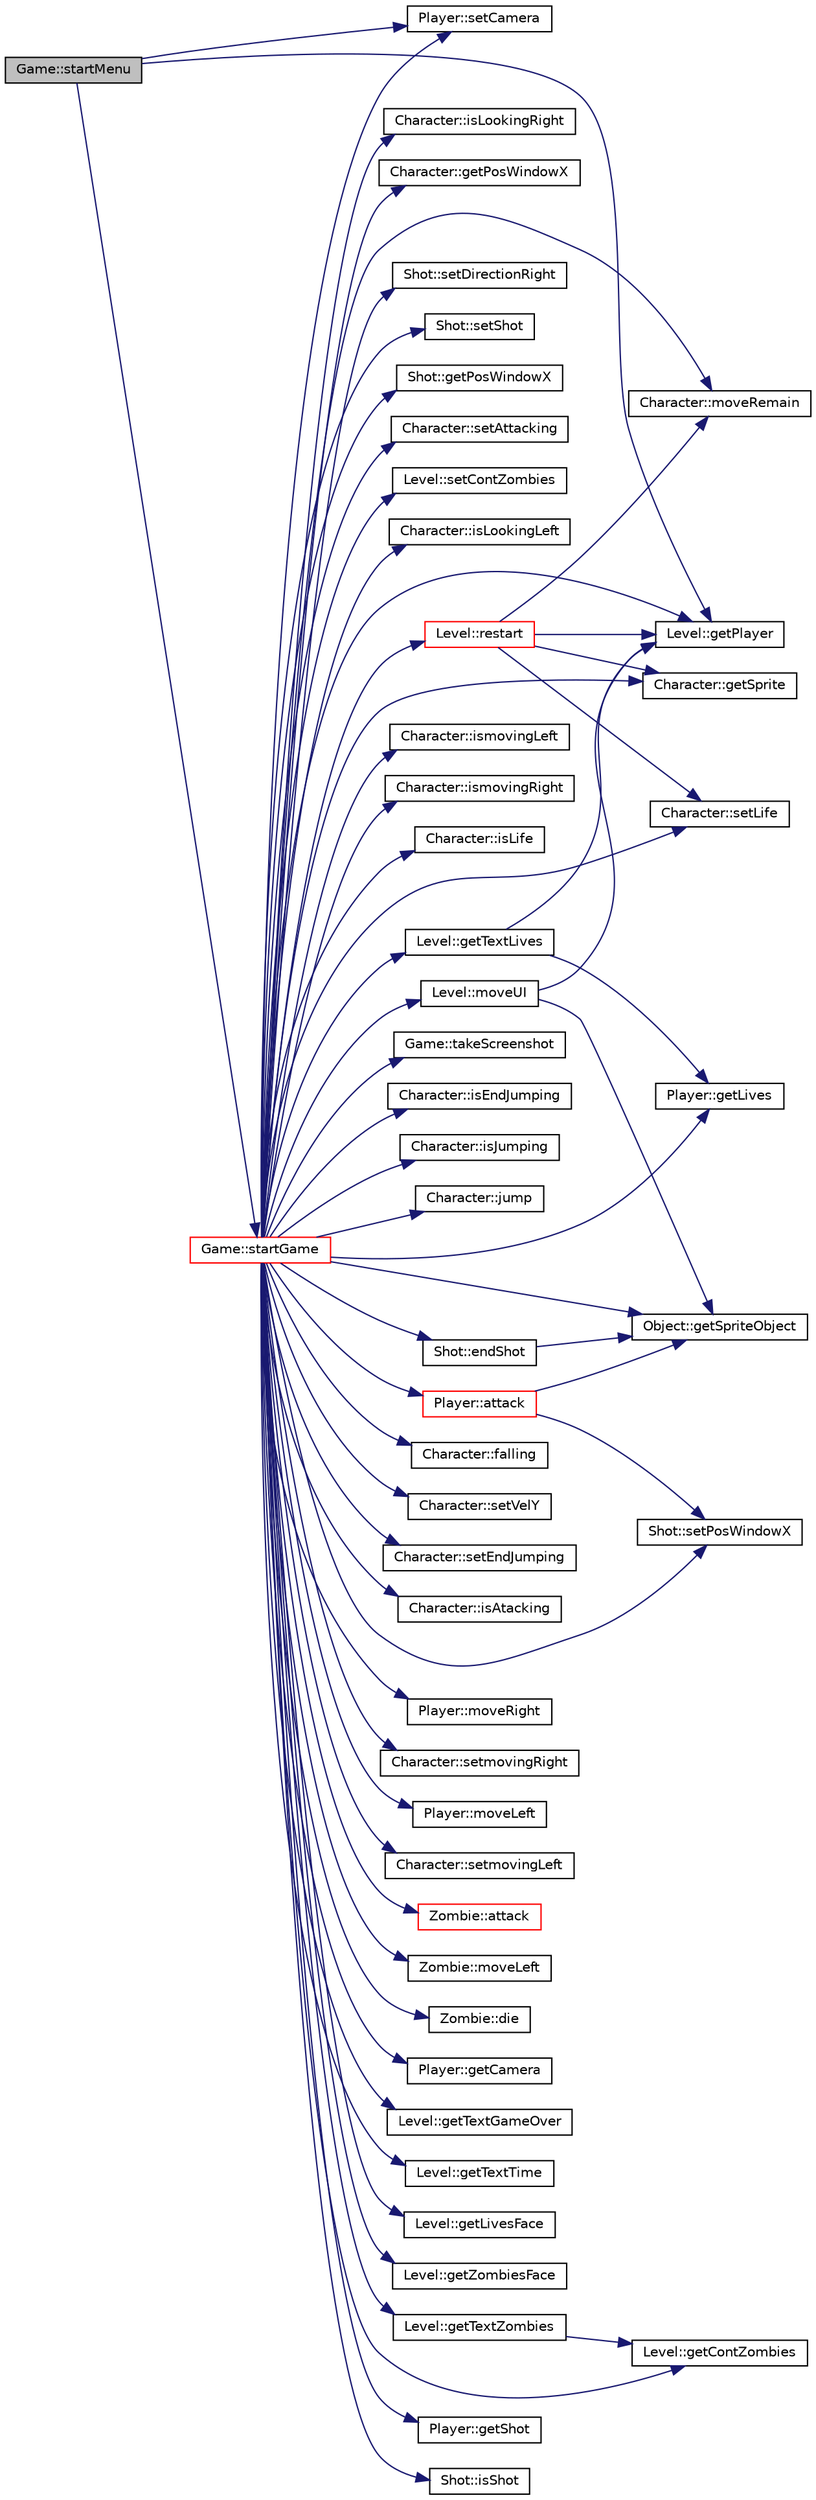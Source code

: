 digraph "Game::startMenu"
{
  edge [fontname="Helvetica",fontsize="10",labelfontname="Helvetica",labelfontsize="10"];
  node [fontname="Helvetica",fontsize="10",shape=record];
  rankdir="LR";
  Node1 [label="Game::startMenu",height=0.2,width=0.4,color="black", fillcolor="grey75", style="filled" fontcolor="black"];
  Node1 -> Node2 [color="midnightblue",fontsize="10",style="solid",fontname="Helvetica"];
  Node2 [label="Level::getPlayer",height=0.2,width=0.4,color="black", fillcolor="white", style="filled",URL="$class_level.html#a98b9579253fbf55f7d631853c4cd7e9c",tooltip="Return the player in the level."];
  Node1 -> Node3 [color="midnightblue",fontsize="10",style="solid",fontname="Helvetica"];
  Node3 [label="Player::setCamera",height=0.2,width=0.4,color="black", fillcolor="white", style="filled",URL="$class_player.html#a7981140919384b4a44849ac327472f31",tooltip="Set the camera player from the parameter."];
  Node1 -> Node4 [color="midnightblue",fontsize="10",style="solid",fontname="Helvetica"];
  Node4 [label="Game::startGame",height=0.2,width=0.4,color="red", fillcolor="white", style="filled",URL="$class_game.html#ae8638ccdb0ef3bf39a6affa30aa1258f",tooltip="Do the game begins."];
  Node4 -> Node2 [color="midnightblue",fontsize="10",style="solid",fontname="Helvetica"];
  Node4 -> Node5 [color="midnightblue",fontsize="10",style="solid",fontname="Helvetica"];
  Node5 [label="Character::ismovingLeft",height=0.2,width=0.4,color="black", fillcolor="white", style="filled",URL="$class_character.html#ac50618272d92f669ba4fc219bfbbbcba",tooltip="Method to return movingLeft."];
  Node4 -> Node6 [color="midnightblue",fontsize="10",style="solid",fontname="Helvetica"];
  Node6 [label="Character::ismovingRight",height=0.2,width=0.4,color="black", fillcolor="white", style="filled",URL="$class_character.html#a3eb574ad29a453484f7fe595a8cfdfb9",tooltip="Method to return movingRight."];
  Node4 -> Node7 [color="midnightblue",fontsize="10",style="solid",fontname="Helvetica"];
  Node7 [label="Character::isLife",height=0.2,width=0.4,color="black", fillcolor="white", style="filled",URL="$class_character.html#ad80e3cbd06c5bf59c908b265f93e4d8f",tooltip="Return if the character is alive."];
  Node4 -> Node8 [color="midnightblue",fontsize="10",style="solid",fontname="Helvetica"];
  Node8 [label="Character::moveRemain",height=0.2,width=0.4,color="black", fillcolor="white", style="filled",URL="$class_character.html#aa3b9b4525ef97b6d3efe41db9d8ef86a",tooltip="Method to remain player."];
  Node4 -> Node9 [color="midnightblue",fontsize="10",style="solid",fontname="Helvetica"];
  Node9 [label="Game::takeScreenshot",height=0.2,width=0.4,color="black", fillcolor="white", style="filled",URL="$class_game.html#aff27656166e9ba39c3d427b6de5580a3",tooltip="When you call the method, this will take a screenshot of the game windows."];
  Node4 -> Node10 [color="midnightblue",fontsize="10",style="solid",fontname="Helvetica"];
  Node10 [label="Character::isEndJumping",height=0.2,width=0.4,color="black", fillcolor="white", style="filled",URL="$class_character.html#a333906444bc92fe63e986cfb026f277c",tooltip="Return if the character is end jumping."];
  Node4 -> Node11 [color="midnightblue",fontsize="10",style="solid",fontname="Helvetica"];
  Node11 [label="Character::isJumping",height=0.2,width=0.4,color="black", fillcolor="white", style="filled",URL="$class_character.html#a93201fbed6069c60c502aa8bda1d628b",tooltip="Return if the character is jumping."];
  Node4 -> Node12 [color="midnightblue",fontsize="10",style="solid",fontname="Helvetica"];
  Node12 [label="Character::jump",height=0.2,width=0.4,color="black", fillcolor="white", style="filled",URL="$class_character.html#a95cf7b5c50efcabc7e8731a5958b53ca",tooltip="Makes the character jump."];
  Node4 -> Node13 [color="midnightblue",fontsize="10",style="solid",fontname="Helvetica"];
  Node13 [label="Character::getSprite",height=0.2,width=0.4,color="black", fillcolor="white", style="filled",URL="$class_character.html#a3097508965d2581b566805897d88e94c",tooltip="Return the sprite pointer of the character."];
  Node4 -> Node14 [color="midnightblue",fontsize="10",style="solid",fontname="Helvetica"];
  Node14 [label="Object::getSpriteObject",height=0.2,width=0.4,color="black", fillcolor="white", style="filled",URL="$class_object.html#ae8e20b37d4ea189e187ba7e1762f30ce",tooltip="Return the sprite of the object."];
  Node4 -> Node15 [color="midnightblue",fontsize="10",style="solid",fontname="Helvetica"];
  Node15 [label="Character::falling",height=0.2,width=0.4,color="black", fillcolor="white", style="filled",URL="$class_character.html#a14b717c19eda3bb7f1e07365e16b0fc6",tooltip="Do the character falling."];
  Node4 -> Node16 [color="midnightblue",fontsize="10",style="solid",fontname="Helvetica"];
  Node16 [label="Character::setVelY",height=0.2,width=0.4,color="black", fillcolor="white", style="filled",URL="$class_character.html#a49fd467b5096f68807d001a5ddd742a7",tooltip="Method to set velY value."];
  Node4 -> Node17 [color="midnightblue",fontsize="10",style="solid",fontname="Helvetica"];
  Node17 [label="Character::setEndJumping",height=0.2,width=0.4,color="black", fillcolor="white", style="filled",URL="$class_character.html#ad0e8f875029bf0fb04a383acd2d41e48",tooltip="Method to set movingLeft true or false."];
  Node4 -> Node18 [color="midnightblue",fontsize="10",style="solid",fontname="Helvetica"];
  Node18 [label="Character::isAtacking",height=0.2,width=0.4,color="black", fillcolor="white", style="filled",URL="$class_character.html#afc714197d33fbe5e51fb1d96a6fd99a2",tooltip="Return if the character is end attacking."];
  Node4 -> Node19 [color="midnightblue",fontsize="10",style="solid",fontname="Helvetica"];
  Node19 [label="Player::attack",height=0.2,width=0.4,color="red", fillcolor="white", style="filled",URL="$class_player.html#aeea45f839f224a5320dfadfd2ff3ebe9",tooltip="The player will attack."];
  Node19 -> Node14 [color="midnightblue",fontsize="10",style="solid",fontname="Helvetica"];
  Node19 -> Node20 [color="midnightblue",fontsize="10",style="solid",fontname="Helvetica"];
  Node20 [label="Shot::setPosWindowX",height=0.2,width=0.4,color="black", fillcolor="white", style="filled",URL="$class_shot.html#a156c55ed3336d529833dd1b4653cd192",tooltip="Set the window position in X coordinate."];
  Node4 -> Node3 [color="midnightblue",fontsize="10",style="solid",fontname="Helvetica"];
  Node4 -> Node21 [color="midnightblue",fontsize="10",style="solid",fontname="Helvetica"];
  Node21 [label="Player::getLives",height=0.2,width=0.4,color="black", fillcolor="white", style="filled",URL="$class_player.html#af56ac33b9b2ebd9f97c8a6f485cf2d47",tooltip="Return the number of lives of the player."];
  Node4 -> Node22 [color="midnightblue",fontsize="10",style="solid",fontname="Helvetica"];
  Node22 [label="Level::restart",height=0.2,width=0.4,color="red", fillcolor="white", style="filled",URL="$class_level.html#ab18900b8195c469cc78c906216eb9eb0"];
  Node22 -> Node23 [color="midnightblue",fontsize="10",style="solid",fontname="Helvetica"];
  Node23 [label="Character::setLife",height=0.2,width=0.4,color="black", fillcolor="white", style="filled",URL="$class_character.html#a5a8ea4778880e93be55cb5e403d5f57f",tooltip="Method to set life true or false."];
  Node22 -> Node13 [color="midnightblue",fontsize="10",style="solid",fontname="Helvetica"];
  Node22 -> Node2 [color="midnightblue",fontsize="10",style="solid",fontname="Helvetica"];
  Node22 -> Node8 [color="midnightblue",fontsize="10",style="solid",fontname="Helvetica"];
  Node4 -> Node24 [color="midnightblue",fontsize="10",style="solid",fontname="Helvetica"];
  Node24 [label="Player::moveRight",height=0.2,width=0.4,color="black", fillcolor="white", style="filled",URL="$class_player.html#a6a2b68bc4b21d4c4a79a23b498896ec2",tooltip="Move the player to right."];
  Node4 -> Node25 [color="midnightblue",fontsize="10",style="solid",fontname="Helvetica"];
  Node25 [label="Level::moveUI",height=0.2,width=0.4,color="black", fillcolor="white", style="filled",URL="$class_level.html#ae40a3c287e77ecf606e811856c59bd2d",tooltip="Move the UI on the window."];
  Node25 -> Node2 [color="midnightblue",fontsize="10",style="solid",fontname="Helvetica"];
  Node25 -> Node14 [color="midnightblue",fontsize="10",style="solid",fontname="Helvetica"];
  Node4 -> Node26 [color="midnightblue",fontsize="10",style="solid",fontname="Helvetica"];
  Node26 [label="Character::setmovingRight",height=0.2,width=0.4,color="black", fillcolor="white", style="filled",URL="$class_character.html#ad030ed4e44f8f40bdce933e8af475d5b",tooltip="Method to set movingRight true or false."];
  Node4 -> Node27 [color="midnightblue",fontsize="10",style="solid",fontname="Helvetica"];
  Node27 [label="Player::moveLeft",height=0.2,width=0.4,color="black", fillcolor="white", style="filled",URL="$class_player.html#ae3bbcf1159bdc059bff1c2513f2505f7",tooltip="Move the player to left."];
  Node4 -> Node28 [color="midnightblue",fontsize="10",style="solid",fontname="Helvetica"];
  Node28 [label="Character::setmovingLeft",height=0.2,width=0.4,color="black", fillcolor="white", style="filled",URL="$class_character.html#aef4951b79fe3f6b3e71601bcc59e8a1a",tooltip="Method to set movingLeft true or false."];
  Node4 -> Node29 [color="midnightblue",fontsize="10",style="solid",fontname="Helvetica"];
  Node29 [label="Zombie::attack",height=0.2,width=0.4,color="red", fillcolor="white", style="filled",URL="$class_zombie.html#a3f1e081dcf3b13d17af5336cb09e4131",tooltip="Attack the player passed."];
  Node4 -> Node30 [color="midnightblue",fontsize="10",style="solid",fontname="Helvetica"];
  Node30 [label="Zombie::moveLeft",height=0.2,width=0.4,color="black", fillcolor="white", style="filled",URL="$class_zombie.html#a40f6dc6569aa2e5c25dfd14477c96c3f",tooltip="Method to move the zombie to left."];
  Node4 -> Node31 [color="midnightblue",fontsize="10",style="solid",fontname="Helvetica"];
  Node31 [label="Zombie::die",height=0.2,width=0.4,color="black", fillcolor="white", style="filled",URL="$class_zombie.html#a3c3ac233bba072b5d725b1e646342da1",tooltip="The zombie die."];
  Node4 -> Node32 [color="midnightblue",fontsize="10",style="solid",fontname="Helvetica"];
  Node32 [label="Player::getCamera",height=0.2,width=0.4,color="black", fillcolor="white", style="filled",URL="$class_player.html#a95d44bc2e043b3d935c51a6eff12856e",tooltip="Return the camera of the player."];
  Node4 -> Node33 [color="midnightblue",fontsize="10",style="solid",fontname="Helvetica"];
  Node33 [label="Level::getTextGameOver",height=0.2,width=0.4,color="black", fillcolor="white", style="filled",URL="$class_level.html#a87aac743e8efa705862d75cafa495298",tooltip="Return the text of game over."];
  Node4 -> Node34 [color="midnightblue",fontsize="10",style="solid",fontname="Helvetica"];
  Node34 [label="Level::getTextTime",height=0.2,width=0.4,color="black", fillcolor="white", style="filled",URL="$class_level.html#a662fe835f9befbb8ba41c0e68b66466c",tooltip="Return the text time."];
  Node4 -> Node35 [color="midnightblue",fontsize="10",style="solid",fontname="Helvetica"];
  Node35 [label="Level::getLivesFace",height=0.2,width=0.4,color="black", fillcolor="white", style="filled",URL="$class_level.html#acb264559367ba901d8984682e5294ee0",tooltip="Return the Object livesFace to the IU."];
  Node4 -> Node36 [color="midnightblue",fontsize="10",style="solid",fontname="Helvetica"];
  Node36 [label="Level::getTextLives",height=0.2,width=0.4,color="black", fillcolor="white", style="filled",URL="$class_level.html#ab17b520594ac84d957e41c362f0832d8",tooltip="Return the text lives."];
  Node36 -> Node2 [color="midnightblue",fontsize="10",style="solid",fontname="Helvetica"];
  Node36 -> Node21 [color="midnightblue",fontsize="10",style="solid",fontname="Helvetica"];
  Node4 -> Node37 [color="midnightblue",fontsize="10",style="solid",fontname="Helvetica"];
  Node37 [label="Level::getZombiesFace",height=0.2,width=0.4,color="black", fillcolor="white", style="filled",URL="$class_level.html#a2a61d7e1a3cdc2512c968e338680d598",tooltip="Return the Object ZombiesFace to the IU."];
  Node4 -> Node38 [color="midnightblue",fontsize="10",style="solid",fontname="Helvetica"];
  Node38 [label="Level::getTextZombies",height=0.2,width=0.4,color="black", fillcolor="white", style="filled",URL="$class_level.html#a9015dd13f298858db7071ed32a204625",tooltip="Return the text of zombies."];
  Node38 -> Node39 [color="midnightblue",fontsize="10",style="solid",fontname="Helvetica"];
  Node39 [label="Level::getContZombies",height=0.2,width=0.4,color="black", fillcolor="white", style="filled",URL="$class_level.html#ae344b07e05dacbac2ea2d55095c69460",tooltip="Return the number of zombies that pass the window."];
  Node4 -> Node40 [color="midnightblue",fontsize="10",style="solid",fontname="Helvetica"];
  Node40 [label="Player::getShot",height=0.2,width=0.4,color="black", fillcolor="white", style="filled",URL="$class_player.html#a7f6097dc061aca1326d9d7b398a2e8ba",tooltip="Return the shot object of the player."];
  Node4 -> Node41 [color="midnightblue",fontsize="10",style="solid",fontname="Helvetica"];
  Node41 [label="Shot::isShot",height=0.2,width=0.4,color="black", fillcolor="white", style="filled",URL="$class_shot.html#a328a70c7ea277d15f2ad120ca55f85e4",tooltip="Return true if the object is shot, else will return false."];
  Node4 -> Node42 [color="midnightblue",fontsize="10",style="solid",fontname="Helvetica"];
  Node42 [label="Character::isLookingRight",height=0.2,width=0.4,color="black", fillcolor="white", style="filled",URL="$class_character.html#ad69db74d356ec3c3ea02a55ff424fc7f",tooltip="Return if the character is looking right."];
  Node4 -> Node20 [color="midnightblue",fontsize="10",style="solid",fontname="Helvetica"];
  Node4 -> Node43 [color="midnightblue",fontsize="10",style="solid",fontname="Helvetica"];
  Node43 [label="Character::getPosWindowX",height=0.2,width=0.4,color="black", fillcolor="white", style="filled",URL="$class_character.html#a0d5768089ecdad34d59945ccbd6294ba",tooltip="Return the sprite position in window."];
  Node4 -> Node44 [color="midnightblue",fontsize="10",style="solid",fontname="Helvetica"];
  Node44 [label="Shot::setDirectionRight",height=0.2,width=0.4,color="black", fillcolor="white", style="filled",URL="$class_shot.html#a77df0effc73cdd73661c6c40c4f81f2a",tooltip="Set the direction of the shot."];
  Node4 -> Node45 [color="midnightblue",fontsize="10",style="solid",fontname="Helvetica"];
  Node45 [label="Shot::setShot",height=0.2,width=0.4,color="black", fillcolor="white", style="filled",URL="$class_shot.html#a733217564c6757e6040a5e1eef75a322",tooltip="Put the show picture away from window."];
  Node4 -> Node46 [color="midnightblue",fontsize="10",style="solid",fontname="Helvetica"];
  Node46 [label="Shot::getPosWindowX",height=0.2,width=0.4,color="black", fillcolor="white", style="filled",URL="$class_shot.html#aed9bc48d9b7c29aa6a618ce9432e0b0a",tooltip="Return position in X coordinate on window."];
  Node4 -> Node47 [color="midnightblue",fontsize="10",style="solid",fontname="Helvetica"];
  Node47 [label="Character::setAttacking",height=0.2,width=0.4,color="black", fillcolor="white", style="filled",URL="$class_character.html#a9d4f5614ee232c3682c844202583065d",tooltip="Method to set attacking true or false."];
  Node4 -> Node48 [color="midnightblue",fontsize="10",style="solid",fontname="Helvetica"];
  Node48 [label="Shot::endShot",height=0.2,width=0.4,color="black", fillcolor="white", style="filled",URL="$class_shot.html#aec0c0a81b70545d57edcb1f064c188ea",tooltip="Put the show picture away from window."];
  Node48 -> Node14 [color="midnightblue",fontsize="10",style="solid",fontname="Helvetica"];
  Node4 -> Node23 [color="midnightblue",fontsize="10",style="solid",fontname="Helvetica"];
  Node4 -> Node49 [color="midnightblue",fontsize="10",style="solid",fontname="Helvetica"];
  Node49 [label="Level::setContZombies",height=0.2,width=0.4,color="black", fillcolor="white", style="filled",URL="$class_level.html#a43434ba8740034bba98669f9c9b67214",tooltip="Put the contZombies the number of parameter."];
  Node4 -> Node39 [color="midnightblue",fontsize="10",style="solid",fontname="Helvetica"];
  Node4 -> Node50 [color="midnightblue",fontsize="10",style="solid",fontname="Helvetica"];
  Node50 [label="Character::isLookingLeft",height=0.2,width=0.4,color="black", fillcolor="white", style="filled",URL="$class_character.html#a1ad78e50e9d7c75eb32e0ea40c86b103",tooltip="Return if the character is looking left."];
}
